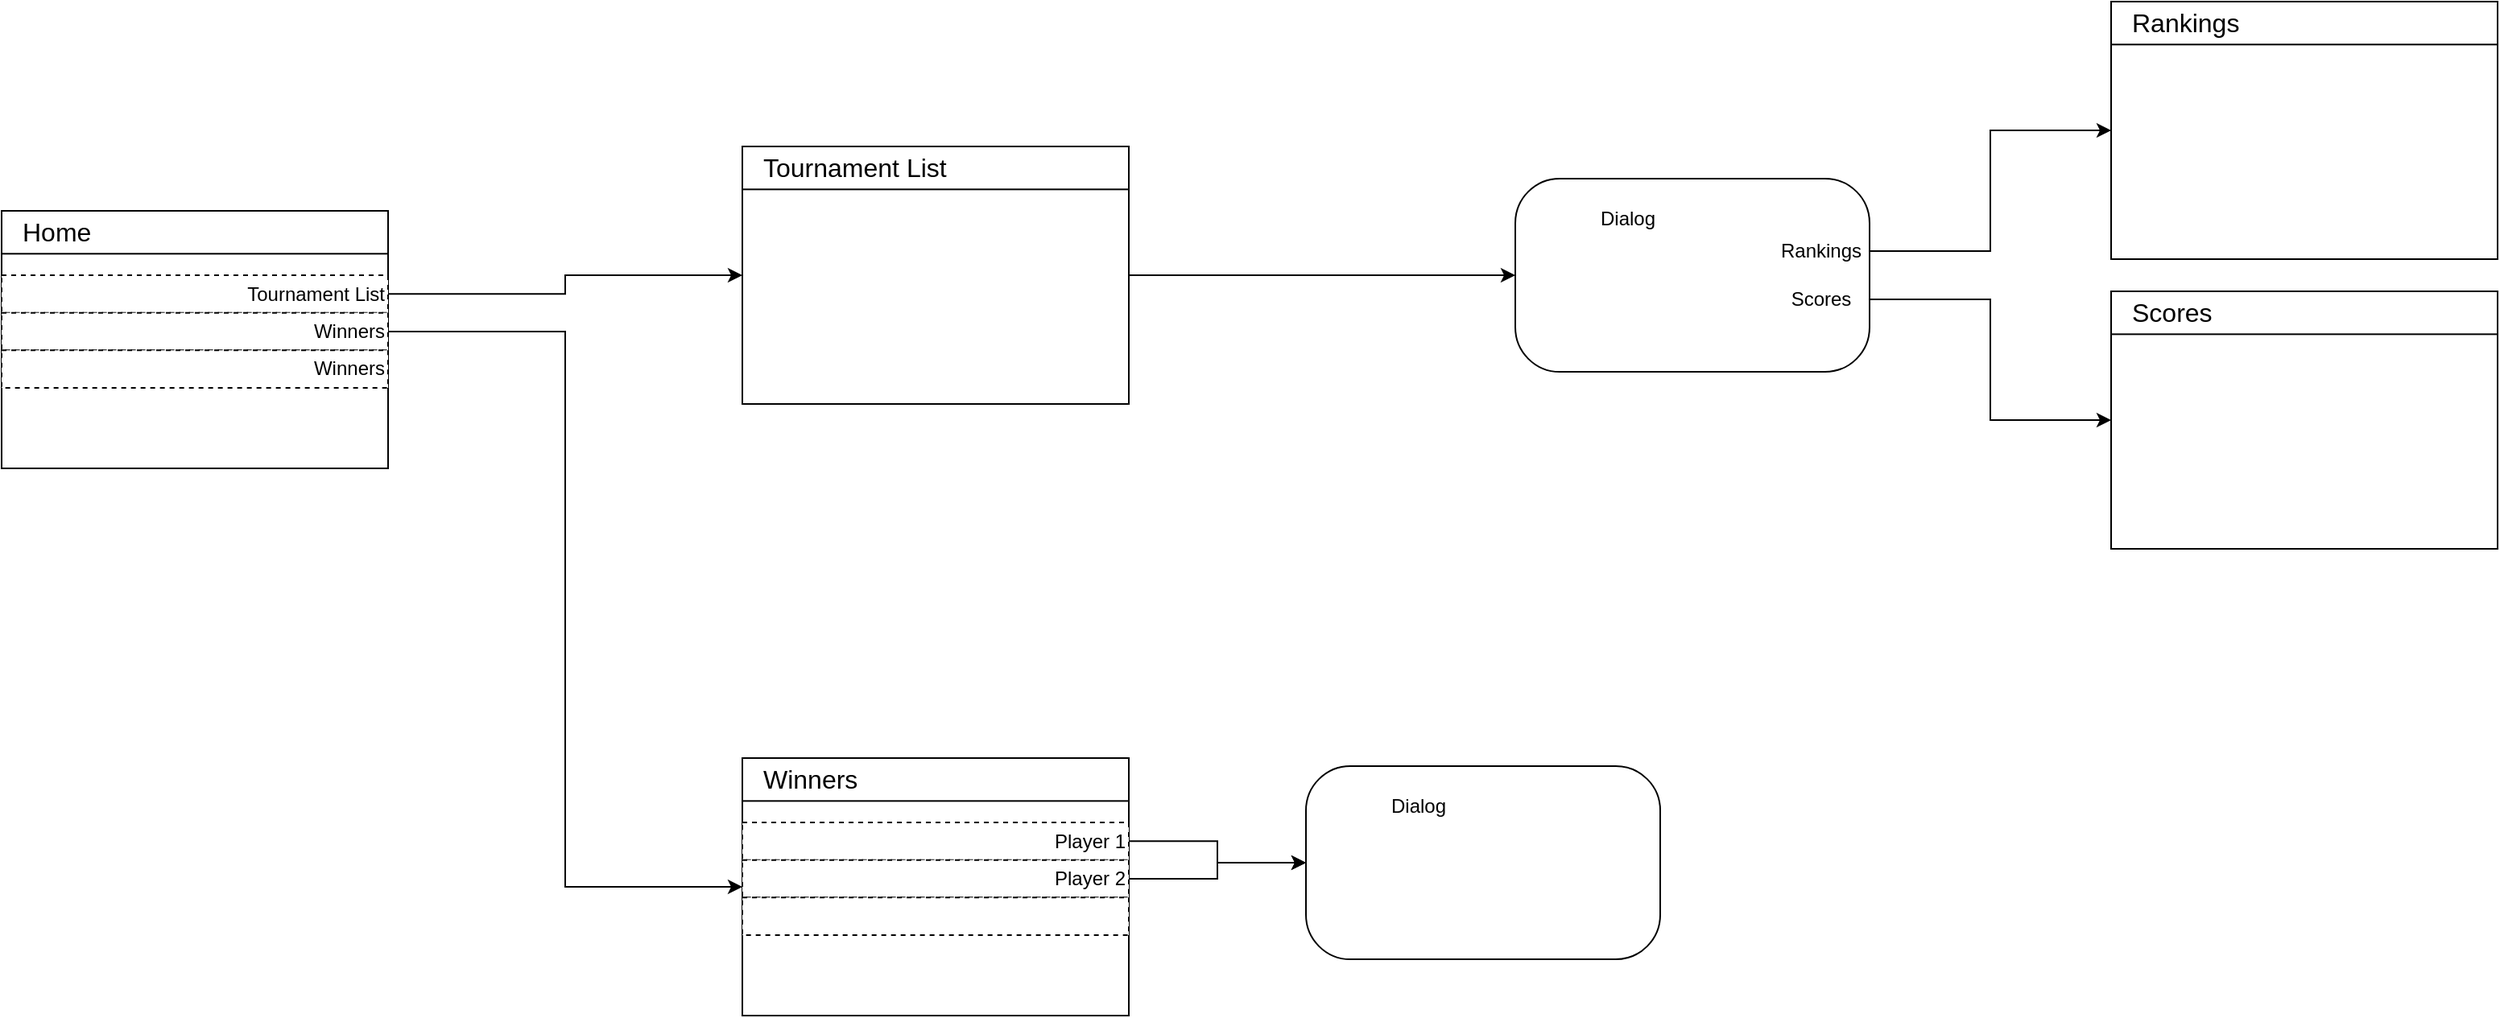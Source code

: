 <mxfile version="24.3.1" type="github">
  <diagram name="Page-1" id="3JwMEHapn7vbrvBwqL2O">
    <mxGraphModel dx="1432" dy="808" grid="1" gridSize="5" guides="1" tooltips="1" connect="1" arrows="1" fold="1" page="1" pageScale="1" pageWidth="4681" pageHeight="3300" math="0" shadow="0">
      <root>
        <mxCell id="0" />
        <mxCell id="1" parent="0" />
        <mxCell id="xXDZkgwfP2S-ImWHu5jK-1" value="" style="group;fontSize=16;" vertex="1" connectable="0" parent="1">
          <mxGeometry x="520" y="160" width="240" height="160" as="geometry" />
        </mxCell>
        <mxCell id="xXDZkgwfP2S-ImWHu5jK-2" value="" style="rounded=0;whiteSpace=wrap;html=1;" vertex="1" parent="xXDZkgwfP2S-ImWHu5jK-1">
          <mxGeometry width="240" height="160" as="geometry" />
        </mxCell>
        <mxCell id="xXDZkgwfP2S-ImWHu5jK-3" value="" style="rounded=0;whiteSpace=wrap;html=1;" vertex="1" parent="xXDZkgwfP2S-ImWHu5jK-1">
          <mxGeometry width="240" height="26.667" as="geometry" />
        </mxCell>
        <mxCell id="xXDZkgwfP2S-ImWHu5jK-4" value="&lt;font style=&quot;font-size: 16px;&quot;&gt;Tournament List&lt;/font&gt;" style="text;html=1;align=left;verticalAlign=middle;whiteSpace=wrap;rounded=0;" vertex="1" parent="xXDZkgwfP2S-ImWHu5jK-1">
          <mxGeometry x="10.667" y="6.667" width="218.667" height="13.333" as="geometry" />
        </mxCell>
        <mxCell id="xXDZkgwfP2S-ImWHu5jK-9" value="" style="group" vertex="1" connectable="0" parent="1">
          <mxGeometry x="1370" y="250" width="240" height="160" as="geometry" />
        </mxCell>
        <mxCell id="xXDZkgwfP2S-ImWHu5jK-10" value="" style="rounded=0;whiteSpace=wrap;html=1;" vertex="1" parent="xXDZkgwfP2S-ImWHu5jK-9">
          <mxGeometry width="240" height="160" as="geometry" />
        </mxCell>
        <mxCell id="xXDZkgwfP2S-ImWHu5jK-11" value="" style="rounded=0;whiteSpace=wrap;html=1;" vertex="1" parent="xXDZkgwfP2S-ImWHu5jK-9">
          <mxGeometry width="240" height="26.667" as="geometry" />
        </mxCell>
        <mxCell id="xXDZkgwfP2S-ImWHu5jK-12" value="&lt;font style=&quot;font-size: 16px;&quot;&gt;Scores&lt;/font&gt;" style="text;html=1;align=left;verticalAlign=middle;whiteSpace=wrap;rounded=0;" vertex="1" parent="xXDZkgwfP2S-ImWHu5jK-9">
          <mxGeometry x="10.667" y="6.667" width="218.667" height="13.333" as="geometry" />
        </mxCell>
        <mxCell id="xXDZkgwfP2S-ImWHu5jK-13" value="" style="group" vertex="1" connectable="0" parent="1">
          <mxGeometry x="1370" y="70" width="240" height="160" as="geometry" />
        </mxCell>
        <mxCell id="xXDZkgwfP2S-ImWHu5jK-14" value="" style="rounded=0;whiteSpace=wrap;html=1;" vertex="1" parent="xXDZkgwfP2S-ImWHu5jK-13">
          <mxGeometry width="240" height="160" as="geometry" />
        </mxCell>
        <mxCell id="xXDZkgwfP2S-ImWHu5jK-15" value="" style="rounded=0;whiteSpace=wrap;html=1;" vertex="1" parent="xXDZkgwfP2S-ImWHu5jK-13">
          <mxGeometry width="240" height="26.667" as="geometry" />
        </mxCell>
        <mxCell id="xXDZkgwfP2S-ImWHu5jK-16" value="&lt;font style=&quot;font-size: 16px;&quot;&gt;Rankings&lt;/font&gt;" style="text;html=1;align=left;verticalAlign=middle;whiteSpace=wrap;rounded=0;" vertex="1" parent="xXDZkgwfP2S-ImWHu5jK-13">
          <mxGeometry x="10.667" y="6.667" width="218.667" height="13.333" as="geometry" />
        </mxCell>
        <mxCell id="xXDZkgwfP2S-ImWHu5jK-21" value="" style="group" vertex="1" connectable="0" parent="1">
          <mxGeometry x="60" y="200" width="240" height="160" as="geometry" />
        </mxCell>
        <mxCell id="xXDZkgwfP2S-ImWHu5jK-22" value="" style="rounded=0;whiteSpace=wrap;html=1;" vertex="1" parent="xXDZkgwfP2S-ImWHu5jK-21">
          <mxGeometry width="240" height="160" as="geometry" />
        </mxCell>
        <mxCell id="xXDZkgwfP2S-ImWHu5jK-23" value="" style="rounded=0;whiteSpace=wrap;html=1;" vertex="1" parent="xXDZkgwfP2S-ImWHu5jK-21">
          <mxGeometry width="240" height="26.667" as="geometry" />
        </mxCell>
        <mxCell id="xXDZkgwfP2S-ImWHu5jK-24" value="Home" style="text;html=1;align=left;verticalAlign=middle;whiteSpace=wrap;rounded=0;fontSize=16;" vertex="1" parent="xXDZkgwfP2S-ImWHu5jK-21">
          <mxGeometry x="10.667" y="6.667" width="218.667" height="13.333" as="geometry" />
        </mxCell>
        <mxCell id="xXDZkgwfP2S-ImWHu5jK-34" value="Tournament List" style="rounded=0;whiteSpace=wrap;html=1;dashed=1;align=right;" vertex="1" parent="xXDZkgwfP2S-ImWHu5jK-21">
          <mxGeometry y="40" width="240" height="23.33" as="geometry" />
        </mxCell>
        <mxCell id="xXDZkgwfP2S-ImWHu5jK-40" value="Winners" style="rounded=0;whiteSpace=wrap;html=1;dashed=1;align=right;" vertex="1" parent="xXDZkgwfP2S-ImWHu5jK-21">
          <mxGeometry y="63.33" width="240" height="23.33" as="geometry" />
        </mxCell>
        <mxCell id="xXDZkgwfP2S-ImWHu5jK-41" value="Winners" style="rounded=0;whiteSpace=wrap;html=1;dashed=1;align=right;" vertex="1" parent="xXDZkgwfP2S-ImWHu5jK-21">
          <mxGeometry y="86.66" width="240" height="23.33" as="geometry" />
        </mxCell>
        <mxCell id="xXDZkgwfP2S-ImWHu5jK-43" value="" style="group;fontSize=16;" vertex="1" connectable="0" parent="1">
          <mxGeometry x="520" y="540" width="240" height="160" as="geometry" />
        </mxCell>
        <mxCell id="xXDZkgwfP2S-ImWHu5jK-44" value="" style="rounded=0;whiteSpace=wrap;html=1;" vertex="1" parent="xXDZkgwfP2S-ImWHu5jK-43">
          <mxGeometry width="240" height="160" as="geometry" />
        </mxCell>
        <mxCell id="xXDZkgwfP2S-ImWHu5jK-45" value="" style="rounded=0;whiteSpace=wrap;html=1;" vertex="1" parent="xXDZkgwfP2S-ImWHu5jK-43">
          <mxGeometry width="240" height="26.667" as="geometry" />
        </mxCell>
        <mxCell id="xXDZkgwfP2S-ImWHu5jK-46" value="&lt;font style=&quot;font-size: 16px;&quot;&gt;Winners&lt;/font&gt;" style="text;html=1;align=left;verticalAlign=middle;whiteSpace=wrap;rounded=0;" vertex="1" parent="xXDZkgwfP2S-ImWHu5jK-43">
          <mxGeometry x="10.667" y="6.667" width="218.667" height="13.333" as="geometry" />
        </mxCell>
        <mxCell id="xXDZkgwfP2S-ImWHu5jK-86" value="Player 1" style="rounded=0;whiteSpace=wrap;html=1;dashed=1;align=right;" vertex="1" parent="xXDZkgwfP2S-ImWHu5jK-43">
          <mxGeometry y="40.0" width="240" height="23.33" as="geometry" />
        </mxCell>
        <mxCell id="xXDZkgwfP2S-ImWHu5jK-87" value="Player 2" style="rounded=0;whiteSpace=wrap;html=1;dashed=1;align=right;" vertex="1" parent="xXDZkgwfP2S-ImWHu5jK-43">
          <mxGeometry y="63.33" width="240" height="23.33" as="geometry" />
        </mxCell>
        <mxCell id="xXDZkgwfP2S-ImWHu5jK-89" value="" style="rounded=0;whiteSpace=wrap;html=1;dashed=1;align=right;" vertex="1" parent="xXDZkgwfP2S-ImWHu5jK-43">
          <mxGeometry y="86.66" width="240" height="23.33" as="geometry" />
        </mxCell>
        <mxCell id="xXDZkgwfP2S-ImWHu5jK-47" style="edgeStyle=orthogonalEdgeStyle;rounded=0;orthogonalLoop=1;jettySize=auto;html=1;entryX=0;entryY=0.5;entryDx=0;entryDy=0;" edge="1" parent="1" source="xXDZkgwfP2S-ImWHu5jK-40" target="xXDZkgwfP2S-ImWHu5jK-44">
          <mxGeometry relative="1" as="geometry" />
        </mxCell>
        <mxCell id="xXDZkgwfP2S-ImWHu5jK-60" style="edgeStyle=orthogonalEdgeStyle;rounded=0;orthogonalLoop=1;jettySize=auto;html=1;entryX=0;entryY=0.5;entryDx=0;entryDy=0;" edge="1" parent="1" source="xXDZkgwfP2S-ImWHu5jK-57" target="xXDZkgwfP2S-ImWHu5jK-10">
          <mxGeometry relative="1" as="geometry" />
        </mxCell>
        <mxCell id="xXDZkgwfP2S-ImWHu5jK-59" style="edgeStyle=orthogonalEdgeStyle;rounded=0;orthogonalLoop=1;jettySize=auto;html=1;entryX=0;entryY=0.5;entryDx=0;entryDy=0;" edge="1" parent="1" source="xXDZkgwfP2S-ImWHu5jK-58" target="xXDZkgwfP2S-ImWHu5jK-14">
          <mxGeometry relative="1" as="geometry" />
        </mxCell>
        <mxCell id="xXDZkgwfP2S-ImWHu5jK-61" style="edgeStyle=orthogonalEdgeStyle;rounded=0;orthogonalLoop=1;jettySize=auto;html=1;entryX=0;entryY=0.5;entryDx=0;entryDy=0;" edge="1" parent="1" source="xXDZkgwfP2S-ImWHu5jK-2" target="xXDZkgwfP2S-ImWHu5jK-55">
          <mxGeometry relative="1" as="geometry" />
        </mxCell>
        <mxCell id="xXDZkgwfP2S-ImWHu5jK-62" value="" style="group" vertex="1" connectable="0" parent="1">
          <mxGeometry x="1000" y="180" width="220" height="120" as="geometry" />
        </mxCell>
        <mxCell id="xXDZkgwfP2S-ImWHu5jK-55" value="" style="rounded=1;whiteSpace=wrap;html=1;arcSize=23;" vertex="1" parent="xXDZkgwfP2S-ImWHu5jK-62">
          <mxGeometry width="220" height="120" as="geometry" />
        </mxCell>
        <mxCell id="xXDZkgwfP2S-ImWHu5jK-56" value="Dialog" style="text;html=1;align=center;verticalAlign=middle;whiteSpace=wrap;rounded=0;" vertex="1" parent="xXDZkgwfP2S-ImWHu5jK-62">
          <mxGeometry x="40" y="10" width="60" height="30" as="geometry" />
        </mxCell>
        <mxCell id="xXDZkgwfP2S-ImWHu5jK-57" value="Scores" style="text;html=1;align=center;verticalAlign=middle;whiteSpace=wrap;rounded=0;" vertex="1" parent="xXDZkgwfP2S-ImWHu5jK-62">
          <mxGeometry x="160" y="60" width="60" height="30" as="geometry" />
        </mxCell>
        <mxCell id="xXDZkgwfP2S-ImWHu5jK-58" value="Rankings" style="text;html=1;align=center;verticalAlign=middle;whiteSpace=wrap;rounded=0;" vertex="1" parent="xXDZkgwfP2S-ImWHu5jK-62">
          <mxGeometry x="160" y="30" width="60" height="30" as="geometry" />
        </mxCell>
        <mxCell id="xXDZkgwfP2S-ImWHu5jK-90" style="edgeStyle=orthogonalEdgeStyle;rounded=0;orthogonalLoop=1;jettySize=auto;html=1;entryX=0;entryY=0.5;entryDx=0;entryDy=0;" edge="1" parent="1" source="xXDZkgwfP2S-ImWHu5jK-34" target="xXDZkgwfP2S-ImWHu5jK-2">
          <mxGeometry relative="1" as="geometry" />
        </mxCell>
        <mxCell id="xXDZkgwfP2S-ImWHu5jK-91" value="" style="group" vertex="1" connectable="0" parent="1">
          <mxGeometry x="870" y="545" width="220" height="120" as="geometry" />
        </mxCell>
        <mxCell id="xXDZkgwfP2S-ImWHu5jK-92" value="" style="rounded=1;whiteSpace=wrap;html=1;arcSize=23;" vertex="1" parent="xXDZkgwfP2S-ImWHu5jK-91">
          <mxGeometry width="220" height="120" as="geometry" />
        </mxCell>
        <mxCell id="xXDZkgwfP2S-ImWHu5jK-93" value="Dialog" style="text;html=1;align=center;verticalAlign=middle;whiteSpace=wrap;rounded=0;" vertex="1" parent="xXDZkgwfP2S-ImWHu5jK-91">
          <mxGeometry x="40" y="10" width="60" height="30" as="geometry" />
        </mxCell>
        <mxCell id="xXDZkgwfP2S-ImWHu5jK-97" style="edgeStyle=orthogonalEdgeStyle;rounded=0;orthogonalLoop=1;jettySize=auto;html=1;entryX=0;entryY=0.5;entryDx=0;entryDy=0;" edge="1" parent="1" source="xXDZkgwfP2S-ImWHu5jK-86" target="xXDZkgwfP2S-ImWHu5jK-92">
          <mxGeometry relative="1" as="geometry" />
        </mxCell>
        <mxCell id="xXDZkgwfP2S-ImWHu5jK-98" style="edgeStyle=orthogonalEdgeStyle;rounded=0;orthogonalLoop=1;jettySize=auto;html=1;entryX=0;entryY=0.5;entryDx=0;entryDy=0;" edge="1" parent="1" source="xXDZkgwfP2S-ImWHu5jK-87" target="xXDZkgwfP2S-ImWHu5jK-92">
          <mxGeometry relative="1" as="geometry" />
        </mxCell>
      </root>
    </mxGraphModel>
  </diagram>
</mxfile>
